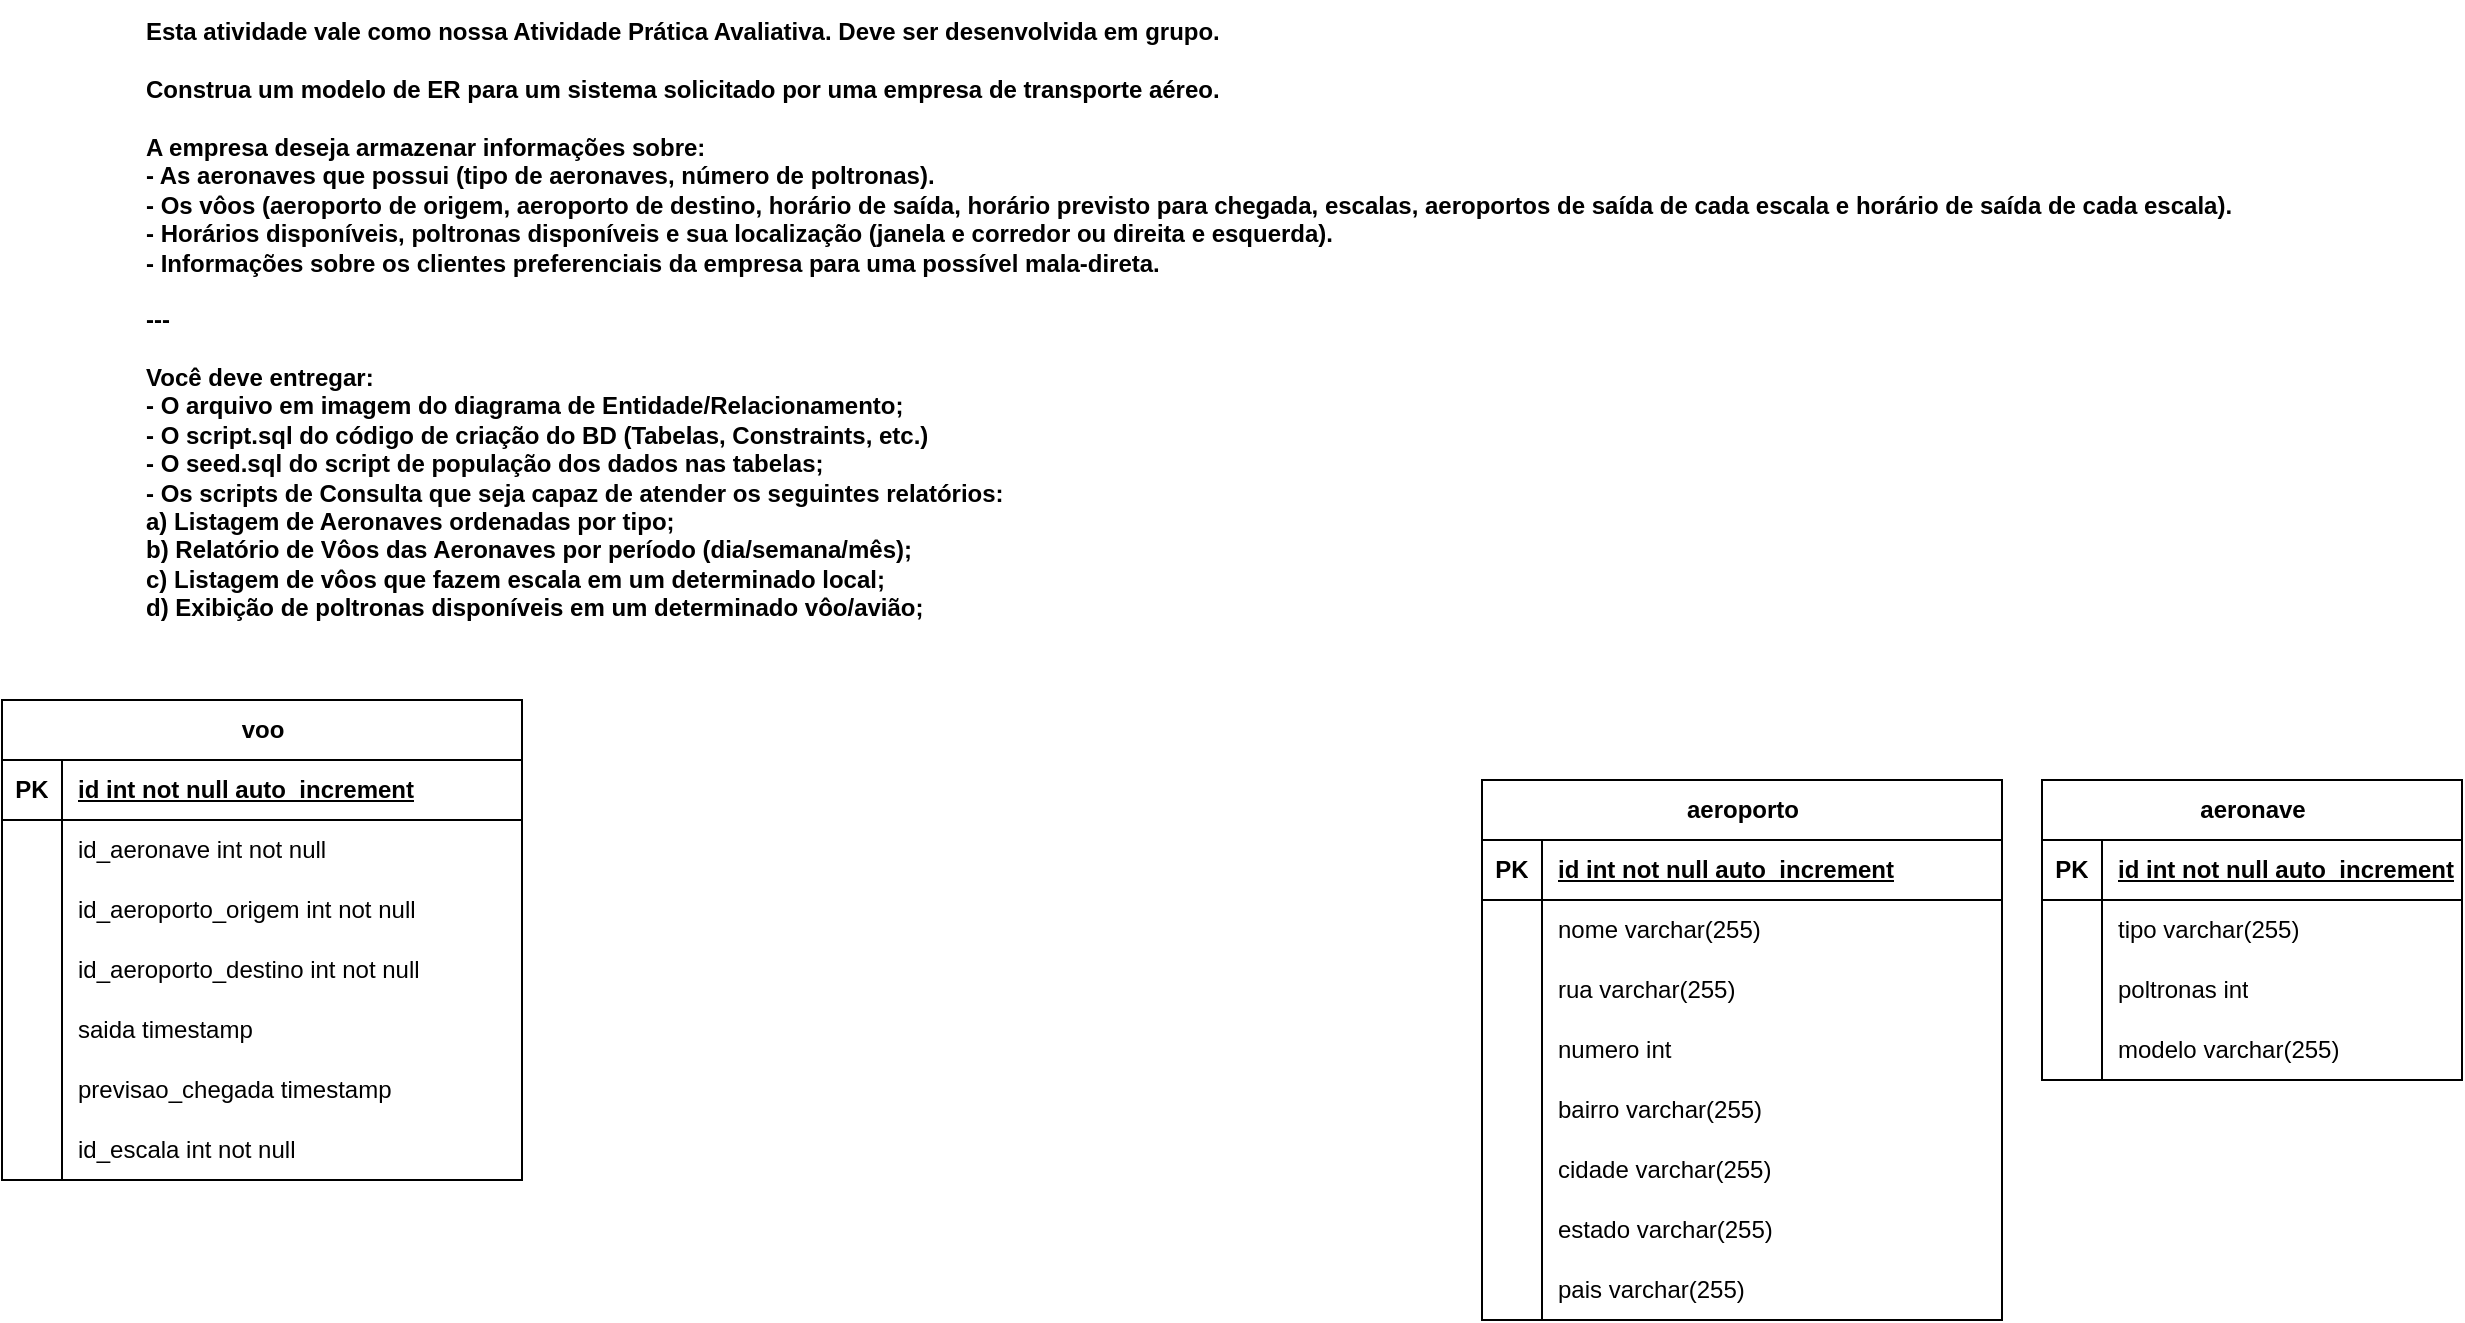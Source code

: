 <mxfile version="24.4.13" type="github">
  <diagram name="Página-1" id="V6Lc__zGz7hYVcj0mPMY">
    <mxGraphModel dx="2244" dy="435" grid="1" gridSize="10" guides="1" tooltips="1" connect="1" arrows="1" fold="1" page="1" pageScale="1" pageWidth="1169" pageHeight="827" math="0" shadow="0">
      <root>
        <mxCell id="0" />
        <mxCell id="1" parent="0" />
        <mxCell id="LLv4eSpegkeKVJ9fUBWc-1" value="&lt;div&gt;&lt;b&gt;Esta atividade vale como nossa Atividade Prática Avaliativa. Deve ser desenvolvida em grupo.&lt;/b&gt;&lt;/div&gt;&lt;div&gt;&lt;b&gt;&lt;br&gt;&lt;/b&gt;&lt;/div&gt;&lt;div&gt;&lt;b&gt;Construa um modelo de ER para um sistema solicitado por uma empresa de transporte aéreo.&lt;/b&gt;&lt;/div&gt;&lt;div&gt;&lt;b&gt;&lt;br&gt;&lt;/b&gt;&lt;/div&gt;&lt;div&gt;&lt;b&gt;A empresa deseja armazenar informações sobre:&lt;/b&gt;&lt;/div&gt;&lt;div&gt;&lt;b&gt;- As aeronaves que possui (tipo de aeronaves, número de poltronas).&lt;/b&gt;&lt;/div&gt;&lt;div&gt;&lt;b&gt;- Os vôos (aeroporto de origem, aeroporto de destino, horário de saída, horário previsto para chegada, escalas, aeroportos de saída de cada escala e horário de saída de cada escala).&lt;/b&gt;&lt;/div&gt;&lt;div&gt;&lt;b&gt;- Horários disponíveis, poltronas disponíveis e sua localização (janela e corredor ou direita e esquerda).&lt;/b&gt;&lt;/div&gt;&lt;div&gt;&lt;b&gt;- Informações sobre os clientes preferenciais da empresa para uma possível mala-direta.&lt;/b&gt;&lt;/div&gt;&lt;div&gt;&lt;b&gt;&lt;br&gt;&lt;/b&gt;&lt;/div&gt;&lt;div&gt;&lt;b&gt;---&lt;/b&gt;&lt;/div&gt;&lt;div&gt;&lt;b&gt;&lt;br&gt;&lt;/b&gt;&lt;/div&gt;&lt;div&gt;&lt;b&gt;Você deve entregar:&lt;/b&gt;&lt;/div&gt;&lt;div&gt;&lt;b&gt;- O arquivo em imagem do diagrama de Entidade/Relacionamento;&lt;/b&gt;&lt;/div&gt;&lt;div&gt;&lt;b&gt;- O script.sql do código de criação do BD (Tabelas, Constraints, etc.)&lt;/b&gt;&lt;/div&gt;&lt;div&gt;&lt;b&gt;- O seed.sql do script de população dos dados nas tabelas;&lt;/b&gt;&lt;/div&gt;&lt;div&gt;&lt;b&gt;- Os scripts de Consulta que seja capaz de atender os seguintes relatórios:&lt;/b&gt;&lt;/div&gt;&lt;div&gt;&lt;b&gt;a) Listagem de Aeronaves ordenadas por tipo;&lt;/b&gt;&lt;/div&gt;&lt;div&gt;&lt;b&gt;b) Relatório de Vôos das Aeronaves por período (dia/semana/mês);&lt;/b&gt;&lt;/div&gt;&lt;div&gt;&lt;b&gt;c) Listagem de vôos que fazem escala em um determinado local;&lt;/b&gt;&lt;/div&gt;&lt;div&gt;&lt;b&gt;d) Exibição de poltronas disponíveis em um determinado vôo/avião;&lt;/b&gt;&lt;/div&gt;" style="text;html=1;align=left;verticalAlign=middle;resizable=0;points=[];autosize=1;strokeColor=none;fillColor=#FFFFFF;" vertex="1" parent="1">
          <mxGeometry x="-380" width="1070" height="320" as="geometry" />
        </mxCell>
        <mxCell id="LLv4eSpegkeKVJ9fUBWc-3" value="aeronave" style="shape=table;startSize=30;container=1;collapsible=1;childLayout=tableLayout;fixedRows=1;rowLines=0;fontStyle=1;align=center;resizeLast=1;html=1;" vertex="1" parent="1">
          <mxGeometry x="570" y="390" width="210" height="150" as="geometry" />
        </mxCell>
        <mxCell id="LLv4eSpegkeKVJ9fUBWc-4" value="" style="shape=tableRow;horizontal=0;startSize=0;swimlaneHead=0;swimlaneBody=0;fillColor=none;collapsible=0;dropTarget=0;points=[[0,0.5],[1,0.5]];portConstraint=eastwest;top=0;left=0;right=0;bottom=1;" vertex="1" parent="LLv4eSpegkeKVJ9fUBWc-3">
          <mxGeometry y="30" width="210" height="30" as="geometry" />
        </mxCell>
        <mxCell id="LLv4eSpegkeKVJ9fUBWc-5" value="PK" style="shape=partialRectangle;connectable=0;fillColor=none;top=0;left=0;bottom=0;right=0;fontStyle=1;overflow=hidden;whiteSpace=wrap;html=1;" vertex="1" parent="LLv4eSpegkeKVJ9fUBWc-4">
          <mxGeometry width="30" height="30" as="geometry">
            <mxRectangle width="30" height="30" as="alternateBounds" />
          </mxGeometry>
        </mxCell>
        <mxCell id="LLv4eSpegkeKVJ9fUBWc-6" value="id int not null auto_increment" style="shape=partialRectangle;connectable=0;fillColor=none;top=0;left=0;bottom=0;right=0;align=left;spacingLeft=6;fontStyle=5;overflow=hidden;whiteSpace=wrap;html=1;" vertex="1" parent="LLv4eSpegkeKVJ9fUBWc-4">
          <mxGeometry x="30" width="180" height="30" as="geometry">
            <mxRectangle width="180" height="30" as="alternateBounds" />
          </mxGeometry>
        </mxCell>
        <mxCell id="LLv4eSpegkeKVJ9fUBWc-7" value="" style="shape=tableRow;horizontal=0;startSize=0;swimlaneHead=0;swimlaneBody=0;fillColor=none;collapsible=0;dropTarget=0;points=[[0,0.5],[1,0.5]];portConstraint=eastwest;top=0;left=0;right=0;bottom=0;" vertex="1" parent="LLv4eSpegkeKVJ9fUBWc-3">
          <mxGeometry y="60" width="210" height="30" as="geometry" />
        </mxCell>
        <mxCell id="LLv4eSpegkeKVJ9fUBWc-8" value="" style="shape=partialRectangle;connectable=0;fillColor=none;top=0;left=0;bottom=0;right=0;editable=1;overflow=hidden;whiteSpace=wrap;html=1;" vertex="1" parent="LLv4eSpegkeKVJ9fUBWc-7">
          <mxGeometry width="30" height="30" as="geometry">
            <mxRectangle width="30" height="30" as="alternateBounds" />
          </mxGeometry>
        </mxCell>
        <mxCell id="LLv4eSpegkeKVJ9fUBWc-9" value="tipo varchar(255)" style="shape=partialRectangle;connectable=0;fillColor=none;top=0;left=0;bottom=0;right=0;align=left;spacingLeft=6;overflow=hidden;whiteSpace=wrap;html=1;" vertex="1" parent="LLv4eSpegkeKVJ9fUBWc-7">
          <mxGeometry x="30" width="180" height="30" as="geometry">
            <mxRectangle width="180" height="30" as="alternateBounds" />
          </mxGeometry>
        </mxCell>
        <mxCell id="LLv4eSpegkeKVJ9fUBWc-10" value="" style="shape=tableRow;horizontal=0;startSize=0;swimlaneHead=0;swimlaneBody=0;fillColor=none;collapsible=0;dropTarget=0;points=[[0,0.5],[1,0.5]];portConstraint=eastwest;top=0;left=0;right=0;bottom=0;" vertex="1" parent="LLv4eSpegkeKVJ9fUBWc-3">
          <mxGeometry y="90" width="210" height="30" as="geometry" />
        </mxCell>
        <mxCell id="LLv4eSpegkeKVJ9fUBWc-11" value="" style="shape=partialRectangle;connectable=0;fillColor=none;top=0;left=0;bottom=0;right=0;editable=1;overflow=hidden;whiteSpace=wrap;html=1;" vertex="1" parent="LLv4eSpegkeKVJ9fUBWc-10">
          <mxGeometry width="30" height="30" as="geometry">
            <mxRectangle width="30" height="30" as="alternateBounds" />
          </mxGeometry>
        </mxCell>
        <mxCell id="LLv4eSpegkeKVJ9fUBWc-12" value="poltronas int" style="shape=partialRectangle;connectable=0;fillColor=none;top=0;left=0;bottom=0;right=0;align=left;spacingLeft=6;overflow=hidden;whiteSpace=wrap;html=1;" vertex="1" parent="LLv4eSpegkeKVJ9fUBWc-10">
          <mxGeometry x="30" width="180" height="30" as="geometry">
            <mxRectangle width="180" height="30" as="alternateBounds" />
          </mxGeometry>
        </mxCell>
        <mxCell id="LLv4eSpegkeKVJ9fUBWc-13" value="" style="shape=tableRow;horizontal=0;startSize=0;swimlaneHead=0;swimlaneBody=0;fillColor=none;collapsible=0;dropTarget=0;points=[[0,0.5],[1,0.5]];portConstraint=eastwest;top=0;left=0;right=0;bottom=0;" vertex="1" parent="LLv4eSpegkeKVJ9fUBWc-3">
          <mxGeometry y="120" width="210" height="30" as="geometry" />
        </mxCell>
        <mxCell id="LLv4eSpegkeKVJ9fUBWc-14" value="" style="shape=partialRectangle;connectable=0;fillColor=none;top=0;left=0;bottom=0;right=0;editable=1;overflow=hidden;whiteSpace=wrap;html=1;" vertex="1" parent="LLv4eSpegkeKVJ9fUBWc-13">
          <mxGeometry width="30" height="30" as="geometry">
            <mxRectangle width="30" height="30" as="alternateBounds" />
          </mxGeometry>
        </mxCell>
        <mxCell id="LLv4eSpegkeKVJ9fUBWc-15" value="modelo varchar(255)" style="shape=partialRectangle;connectable=0;fillColor=none;top=0;left=0;bottom=0;right=0;align=left;spacingLeft=6;overflow=hidden;whiteSpace=wrap;html=1;" vertex="1" parent="LLv4eSpegkeKVJ9fUBWc-13">
          <mxGeometry x="30" width="180" height="30" as="geometry">
            <mxRectangle width="180" height="30" as="alternateBounds" />
          </mxGeometry>
        </mxCell>
        <mxCell id="LLv4eSpegkeKVJ9fUBWc-16" value="aeroporto" style="shape=table;startSize=30;container=1;collapsible=1;childLayout=tableLayout;fixedRows=1;rowLines=0;fontStyle=1;align=center;resizeLast=1;html=1;" vertex="1" parent="1">
          <mxGeometry x="290" y="390" width="260" height="270" as="geometry" />
        </mxCell>
        <mxCell id="LLv4eSpegkeKVJ9fUBWc-17" value="" style="shape=tableRow;horizontal=0;startSize=0;swimlaneHead=0;swimlaneBody=0;fillColor=none;collapsible=0;dropTarget=0;points=[[0,0.5],[1,0.5]];portConstraint=eastwest;top=0;left=0;right=0;bottom=1;" vertex="1" parent="LLv4eSpegkeKVJ9fUBWc-16">
          <mxGeometry y="30" width="260" height="30" as="geometry" />
        </mxCell>
        <mxCell id="LLv4eSpegkeKVJ9fUBWc-18" value="PK" style="shape=partialRectangle;connectable=0;fillColor=none;top=0;left=0;bottom=0;right=0;fontStyle=1;overflow=hidden;whiteSpace=wrap;html=1;" vertex="1" parent="LLv4eSpegkeKVJ9fUBWc-17">
          <mxGeometry width="30" height="30" as="geometry">
            <mxRectangle width="30" height="30" as="alternateBounds" />
          </mxGeometry>
        </mxCell>
        <mxCell id="LLv4eSpegkeKVJ9fUBWc-19" value="id int not null auto_increment" style="shape=partialRectangle;connectable=0;fillColor=none;top=0;left=0;bottom=0;right=0;align=left;spacingLeft=6;fontStyle=5;overflow=hidden;whiteSpace=wrap;html=1;" vertex="1" parent="LLv4eSpegkeKVJ9fUBWc-17">
          <mxGeometry x="30" width="230" height="30" as="geometry">
            <mxRectangle width="230" height="30" as="alternateBounds" />
          </mxGeometry>
        </mxCell>
        <mxCell id="LLv4eSpegkeKVJ9fUBWc-20" value="" style="shape=tableRow;horizontal=0;startSize=0;swimlaneHead=0;swimlaneBody=0;fillColor=none;collapsible=0;dropTarget=0;points=[[0,0.5],[1,0.5]];portConstraint=eastwest;top=0;left=0;right=0;bottom=0;" vertex="1" parent="LLv4eSpegkeKVJ9fUBWc-16">
          <mxGeometry y="60" width="260" height="30" as="geometry" />
        </mxCell>
        <mxCell id="LLv4eSpegkeKVJ9fUBWc-21" value="" style="shape=partialRectangle;connectable=0;fillColor=none;top=0;left=0;bottom=0;right=0;editable=1;overflow=hidden;whiteSpace=wrap;html=1;" vertex="1" parent="LLv4eSpegkeKVJ9fUBWc-20">
          <mxGeometry width="30" height="30" as="geometry">
            <mxRectangle width="30" height="30" as="alternateBounds" />
          </mxGeometry>
        </mxCell>
        <mxCell id="LLv4eSpegkeKVJ9fUBWc-22" value="nome varchar(255)" style="shape=partialRectangle;connectable=0;fillColor=none;top=0;left=0;bottom=0;right=0;align=left;spacingLeft=6;overflow=hidden;whiteSpace=wrap;html=1;" vertex="1" parent="LLv4eSpegkeKVJ9fUBWc-20">
          <mxGeometry x="30" width="230" height="30" as="geometry">
            <mxRectangle width="230" height="30" as="alternateBounds" />
          </mxGeometry>
        </mxCell>
        <mxCell id="LLv4eSpegkeKVJ9fUBWc-23" value="" style="shape=tableRow;horizontal=0;startSize=0;swimlaneHead=0;swimlaneBody=0;fillColor=none;collapsible=0;dropTarget=0;points=[[0,0.5],[1,0.5]];portConstraint=eastwest;top=0;left=0;right=0;bottom=0;" vertex="1" parent="LLv4eSpegkeKVJ9fUBWc-16">
          <mxGeometry y="90" width="260" height="30" as="geometry" />
        </mxCell>
        <mxCell id="LLv4eSpegkeKVJ9fUBWc-24" value="" style="shape=partialRectangle;connectable=0;fillColor=none;top=0;left=0;bottom=0;right=0;editable=1;overflow=hidden;whiteSpace=wrap;html=1;" vertex="1" parent="LLv4eSpegkeKVJ9fUBWc-23">
          <mxGeometry width="30" height="30" as="geometry">
            <mxRectangle width="30" height="30" as="alternateBounds" />
          </mxGeometry>
        </mxCell>
        <mxCell id="LLv4eSpegkeKVJ9fUBWc-25" value="rua varchar(255)" style="shape=partialRectangle;connectable=0;fillColor=none;top=0;left=0;bottom=0;right=0;align=left;spacingLeft=6;overflow=hidden;whiteSpace=wrap;html=1;" vertex="1" parent="LLv4eSpegkeKVJ9fUBWc-23">
          <mxGeometry x="30" width="230" height="30" as="geometry">
            <mxRectangle width="230" height="30" as="alternateBounds" />
          </mxGeometry>
        </mxCell>
        <mxCell id="LLv4eSpegkeKVJ9fUBWc-26" value="" style="shape=tableRow;horizontal=0;startSize=0;swimlaneHead=0;swimlaneBody=0;fillColor=none;collapsible=0;dropTarget=0;points=[[0,0.5],[1,0.5]];portConstraint=eastwest;top=0;left=0;right=0;bottom=0;" vertex="1" parent="LLv4eSpegkeKVJ9fUBWc-16">
          <mxGeometry y="120" width="260" height="30" as="geometry" />
        </mxCell>
        <mxCell id="LLv4eSpegkeKVJ9fUBWc-27" value="" style="shape=partialRectangle;connectable=0;fillColor=none;top=0;left=0;bottom=0;right=0;editable=1;overflow=hidden;whiteSpace=wrap;html=1;" vertex="1" parent="LLv4eSpegkeKVJ9fUBWc-26">
          <mxGeometry width="30" height="30" as="geometry">
            <mxRectangle width="30" height="30" as="alternateBounds" />
          </mxGeometry>
        </mxCell>
        <mxCell id="LLv4eSpegkeKVJ9fUBWc-28" value="numero int" style="shape=partialRectangle;connectable=0;fillColor=none;top=0;left=0;bottom=0;right=0;align=left;spacingLeft=6;overflow=hidden;whiteSpace=wrap;html=1;" vertex="1" parent="LLv4eSpegkeKVJ9fUBWc-26">
          <mxGeometry x="30" width="230" height="30" as="geometry">
            <mxRectangle width="230" height="30" as="alternateBounds" />
          </mxGeometry>
        </mxCell>
        <mxCell id="LLv4eSpegkeKVJ9fUBWc-29" value="" style="shape=tableRow;horizontal=0;startSize=0;swimlaneHead=0;swimlaneBody=0;fillColor=none;collapsible=0;dropTarget=0;points=[[0,0.5],[1,0.5]];portConstraint=eastwest;top=0;left=0;right=0;bottom=0;" vertex="1" parent="LLv4eSpegkeKVJ9fUBWc-16">
          <mxGeometry y="150" width="260" height="30" as="geometry" />
        </mxCell>
        <mxCell id="LLv4eSpegkeKVJ9fUBWc-30" value="" style="shape=partialRectangle;connectable=0;fillColor=none;top=0;left=0;bottom=0;right=0;editable=1;overflow=hidden;whiteSpace=wrap;html=1;" vertex="1" parent="LLv4eSpegkeKVJ9fUBWc-29">
          <mxGeometry width="30" height="30" as="geometry">
            <mxRectangle width="30" height="30" as="alternateBounds" />
          </mxGeometry>
        </mxCell>
        <mxCell id="LLv4eSpegkeKVJ9fUBWc-31" value="bairro varchar(255)" style="shape=partialRectangle;connectable=0;fillColor=none;top=0;left=0;bottom=0;right=0;align=left;spacingLeft=6;overflow=hidden;whiteSpace=wrap;html=1;" vertex="1" parent="LLv4eSpegkeKVJ9fUBWc-29">
          <mxGeometry x="30" width="230" height="30" as="geometry">
            <mxRectangle width="230" height="30" as="alternateBounds" />
          </mxGeometry>
        </mxCell>
        <mxCell id="LLv4eSpegkeKVJ9fUBWc-32" value="" style="shape=tableRow;horizontal=0;startSize=0;swimlaneHead=0;swimlaneBody=0;fillColor=none;collapsible=0;dropTarget=0;points=[[0,0.5],[1,0.5]];portConstraint=eastwest;top=0;left=0;right=0;bottom=0;" vertex="1" parent="LLv4eSpegkeKVJ9fUBWc-16">
          <mxGeometry y="180" width="260" height="30" as="geometry" />
        </mxCell>
        <mxCell id="LLv4eSpegkeKVJ9fUBWc-33" value="" style="shape=partialRectangle;connectable=0;fillColor=none;top=0;left=0;bottom=0;right=0;editable=1;overflow=hidden;whiteSpace=wrap;html=1;" vertex="1" parent="LLv4eSpegkeKVJ9fUBWc-32">
          <mxGeometry width="30" height="30" as="geometry">
            <mxRectangle width="30" height="30" as="alternateBounds" />
          </mxGeometry>
        </mxCell>
        <mxCell id="LLv4eSpegkeKVJ9fUBWc-34" value="cidade varchar(255)" style="shape=partialRectangle;connectable=0;fillColor=none;top=0;left=0;bottom=0;right=0;align=left;spacingLeft=6;overflow=hidden;whiteSpace=wrap;html=1;" vertex="1" parent="LLv4eSpegkeKVJ9fUBWc-32">
          <mxGeometry x="30" width="230" height="30" as="geometry">
            <mxRectangle width="230" height="30" as="alternateBounds" />
          </mxGeometry>
        </mxCell>
        <mxCell id="LLv4eSpegkeKVJ9fUBWc-35" value="" style="shape=tableRow;horizontal=0;startSize=0;swimlaneHead=0;swimlaneBody=0;fillColor=none;collapsible=0;dropTarget=0;points=[[0,0.5],[1,0.5]];portConstraint=eastwest;top=0;left=0;right=0;bottom=0;" vertex="1" parent="LLv4eSpegkeKVJ9fUBWc-16">
          <mxGeometry y="210" width="260" height="30" as="geometry" />
        </mxCell>
        <mxCell id="LLv4eSpegkeKVJ9fUBWc-36" value="" style="shape=partialRectangle;connectable=0;fillColor=none;top=0;left=0;bottom=0;right=0;editable=1;overflow=hidden;whiteSpace=wrap;html=1;" vertex="1" parent="LLv4eSpegkeKVJ9fUBWc-35">
          <mxGeometry width="30" height="30" as="geometry">
            <mxRectangle width="30" height="30" as="alternateBounds" />
          </mxGeometry>
        </mxCell>
        <mxCell id="LLv4eSpegkeKVJ9fUBWc-37" value="estado varchar(255)" style="shape=partialRectangle;connectable=0;fillColor=none;top=0;left=0;bottom=0;right=0;align=left;spacingLeft=6;overflow=hidden;whiteSpace=wrap;html=1;" vertex="1" parent="LLv4eSpegkeKVJ9fUBWc-35">
          <mxGeometry x="30" width="230" height="30" as="geometry">
            <mxRectangle width="230" height="30" as="alternateBounds" />
          </mxGeometry>
        </mxCell>
        <mxCell id="LLv4eSpegkeKVJ9fUBWc-38" value="" style="shape=tableRow;horizontal=0;startSize=0;swimlaneHead=0;swimlaneBody=0;fillColor=none;collapsible=0;dropTarget=0;points=[[0,0.5],[1,0.5]];portConstraint=eastwest;top=0;left=0;right=0;bottom=0;" vertex="1" parent="LLv4eSpegkeKVJ9fUBWc-16">
          <mxGeometry y="240" width="260" height="30" as="geometry" />
        </mxCell>
        <mxCell id="LLv4eSpegkeKVJ9fUBWc-39" value="" style="shape=partialRectangle;connectable=0;fillColor=none;top=0;left=0;bottom=0;right=0;editable=1;overflow=hidden;whiteSpace=wrap;html=1;" vertex="1" parent="LLv4eSpegkeKVJ9fUBWc-38">
          <mxGeometry width="30" height="30" as="geometry">
            <mxRectangle width="30" height="30" as="alternateBounds" />
          </mxGeometry>
        </mxCell>
        <mxCell id="LLv4eSpegkeKVJ9fUBWc-40" value="pais varchar(255)" style="shape=partialRectangle;connectable=0;fillColor=none;top=0;left=0;bottom=0;right=0;align=left;spacingLeft=6;overflow=hidden;whiteSpace=wrap;html=1;" vertex="1" parent="LLv4eSpegkeKVJ9fUBWc-38">
          <mxGeometry x="30" width="230" height="30" as="geometry">
            <mxRectangle width="230" height="30" as="alternateBounds" />
          </mxGeometry>
        </mxCell>
        <mxCell id="LLv4eSpegkeKVJ9fUBWc-47" value="voo" style="shape=table;startSize=30;container=1;collapsible=1;childLayout=tableLayout;fixedRows=1;rowLines=0;fontStyle=1;align=center;resizeLast=1;html=1;" vertex="1" parent="1">
          <mxGeometry x="-450" y="350" width="260" height="240" as="geometry" />
        </mxCell>
        <mxCell id="LLv4eSpegkeKVJ9fUBWc-48" value="" style="shape=tableRow;horizontal=0;startSize=0;swimlaneHead=0;swimlaneBody=0;fillColor=none;collapsible=0;dropTarget=0;points=[[0,0.5],[1,0.5]];portConstraint=eastwest;top=0;left=0;right=0;bottom=1;" vertex="1" parent="LLv4eSpegkeKVJ9fUBWc-47">
          <mxGeometry y="30" width="260" height="30" as="geometry" />
        </mxCell>
        <mxCell id="LLv4eSpegkeKVJ9fUBWc-49" value="PK" style="shape=partialRectangle;connectable=0;fillColor=none;top=0;left=0;bottom=0;right=0;fontStyle=1;overflow=hidden;whiteSpace=wrap;html=1;" vertex="1" parent="LLv4eSpegkeKVJ9fUBWc-48">
          <mxGeometry width="30" height="30" as="geometry">
            <mxRectangle width="30" height="30" as="alternateBounds" />
          </mxGeometry>
        </mxCell>
        <mxCell id="LLv4eSpegkeKVJ9fUBWc-50" value="id int not null auto_increment" style="shape=partialRectangle;connectable=0;fillColor=none;top=0;left=0;bottom=0;right=0;align=left;spacingLeft=6;fontStyle=5;overflow=hidden;whiteSpace=wrap;html=1;" vertex="1" parent="LLv4eSpegkeKVJ9fUBWc-48">
          <mxGeometry x="30" width="230" height="30" as="geometry">
            <mxRectangle width="230" height="30" as="alternateBounds" />
          </mxGeometry>
        </mxCell>
        <mxCell id="LLv4eSpegkeKVJ9fUBWc-51" value="" style="shape=tableRow;horizontal=0;startSize=0;swimlaneHead=0;swimlaneBody=0;fillColor=none;collapsible=0;dropTarget=0;points=[[0,0.5],[1,0.5]];portConstraint=eastwest;top=0;left=0;right=0;bottom=0;" vertex="1" parent="LLv4eSpegkeKVJ9fUBWc-47">
          <mxGeometry y="60" width="260" height="30" as="geometry" />
        </mxCell>
        <mxCell id="LLv4eSpegkeKVJ9fUBWc-52" value="" style="shape=partialRectangle;connectable=0;fillColor=none;top=0;left=0;bottom=0;right=0;editable=1;overflow=hidden;whiteSpace=wrap;html=1;" vertex="1" parent="LLv4eSpegkeKVJ9fUBWc-51">
          <mxGeometry width="30" height="30" as="geometry">
            <mxRectangle width="30" height="30" as="alternateBounds" />
          </mxGeometry>
        </mxCell>
        <mxCell id="LLv4eSpegkeKVJ9fUBWc-53" value="id_aeronave int not null" style="shape=partialRectangle;connectable=0;fillColor=none;top=0;left=0;bottom=0;right=0;align=left;spacingLeft=6;overflow=hidden;whiteSpace=wrap;html=1;" vertex="1" parent="LLv4eSpegkeKVJ9fUBWc-51">
          <mxGeometry x="30" width="230" height="30" as="geometry">
            <mxRectangle width="230" height="30" as="alternateBounds" />
          </mxGeometry>
        </mxCell>
        <mxCell id="LLv4eSpegkeKVJ9fUBWc-54" value="" style="shape=tableRow;horizontal=0;startSize=0;swimlaneHead=0;swimlaneBody=0;fillColor=none;collapsible=0;dropTarget=0;points=[[0,0.5],[1,0.5]];portConstraint=eastwest;top=0;left=0;right=0;bottom=0;" vertex="1" parent="LLv4eSpegkeKVJ9fUBWc-47">
          <mxGeometry y="90" width="260" height="30" as="geometry" />
        </mxCell>
        <mxCell id="LLv4eSpegkeKVJ9fUBWc-55" value="" style="shape=partialRectangle;connectable=0;fillColor=none;top=0;left=0;bottom=0;right=0;editable=1;overflow=hidden;whiteSpace=wrap;html=1;" vertex="1" parent="LLv4eSpegkeKVJ9fUBWc-54">
          <mxGeometry width="30" height="30" as="geometry">
            <mxRectangle width="30" height="30" as="alternateBounds" />
          </mxGeometry>
        </mxCell>
        <mxCell id="LLv4eSpegkeKVJ9fUBWc-56" value="id_aeroporto_origem int not null" style="shape=partialRectangle;connectable=0;fillColor=none;top=0;left=0;bottom=0;right=0;align=left;spacingLeft=6;overflow=hidden;whiteSpace=wrap;html=1;" vertex="1" parent="LLv4eSpegkeKVJ9fUBWc-54">
          <mxGeometry x="30" width="230" height="30" as="geometry">
            <mxRectangle width="230" height="30" as="alternateBounds" />
          </mxGeometry>
        </mxCell>
        <mxCell id="LLv4eSpegkeKVJ9fUBWc-57" value="" style="shape=tableRow;horizontal=0;startSize=0;swimlaneHead=0;swimlaneBody=0;fillColor=none;collapsible=0;dropTarget=0;points=[[0,0.5],[1,0.5]];portConstraint=eastwest;top=0;left=0;right=0;bottom=0;" vertex="1" parent="LLv4eSpegkeKVJ9fUBWc-47">
          <mxGeometry y="120" width="260" height="30" as="geometry" />
        </mxCell>
        <mxCell id="LLv4eSpegkeKVJ9fUBWc-58" value="" style="shape=partialRectangle;connectable=0;fillColor=none;top=0;left=0;bottom=0;right=0;editable=1;overflow=hidden;whiteSpace=wrap;html=1;" vertex="1" parent="LLv4eSpegkeKVJ9fUBWc-57">
          <mxGeometry width="30" height="30" as="geometry">
            <mxRectangle width="30" height="30" as="alternateBounds" />
          </mxGeometry>
        </mxCell>
        <mxCell id="LLv4eSpegkeKVJ9fUBWc-59" value="id_aeroporto_destino int not null" style="shape=partialRectangle;connectable=0;fillColor=none;top=0;left=0;bottom=0;right=0;align=left;spacingLeft=6;overflow=hidden;whiteSpace=wrap;html=1;" vertex="1" parent="LLv4eSpegkeKVJ9fUBWc-57">
          <mxGeometry x="30" width="230" height="30" as="geometry">
            <mxRectangle width="230" height="30" as="alternateBounds" />
          </mxGeometry>
        </mxCell>
        <mxCell id="LLv4eSpegkeKVJ9fUBWc-60" value="" style="shape=tableRow;horizontal=0;startSize=0;swimlaneHead=0;swimlaneBody=0;fillColor=none;collapsible=0;dropTarget=0;points=[[0,0.5],[1,0.5]];portConstraint=eastwest;top=0;left=0;right=0;bottom=0;" vertex="1" parent="LLv4eSpegkeKVJ9fUBWc-47">
          <mxGeometry y="150" width="260" height="30" as="geometry" />
        </mxCell>
        <mxCell id="LLv4eSpegkeKVJ9fUBWc-61" value="" style="shape=partialRectangle;connectable=0;fillColor=none;top=0;left=0;bottom=0;right=0;editable=1;overflow=hidden;whiteSpace=wrap;html=1;" vertex="1" parent="LLv4eSpegkeKVJ9fUBWc-60">
          <mxGeometry width="30" height="30" as="geometry">
            <mxRectangle width="30" height="30" as="alternateBounds" />
          </mxGeometry>
        </mxCell>
        <mxCell id="LLv4eSpegkeKVJ9fUBWc-62" value="saida timestamp" style="shape=partialRectangle;connectable=0;fillColor=none;top=0;left=0;bottom=0;right=0;align=left;spacingLeft=6;overflow=hidden;whiteSpace=wrap;html=1;" vertex="1" parent="LLv4eSpegkeKVJ9fUBWc-60">
          <mxGeometry x="30" width="230" height="30" as="geometry">
            <mxRectangle width="230" height="30" as="alternateBounds" />
          </mxGeometry>
        </mxCell>
        <mxCell id="LLv4eSpegkeKVJ9fUBWc-63" value="" style="shape=tableRow;horizontal=0;startSize=0;swimlaneHead=0;swimlaneBody=0;fillColor=none;collapsible=0;dropTarget=0;points=[[0,0.5],[1,0.5]];portConstraint=eastwest;top=0;left=0;right=0;bottom=0;" vertex="1" parent="LLv4eSpegkeKVJ9fUBWc-47">
          <mxGeometry y="180" width="260" height="30" as="geometry" />
        </mxCell>
        <mxCell id="LLv4eSpegkeKVJ9fUBWc-64" value="" style="shape=partialRectangle;connectable=0;fillColor=none;top=0;left=0;bottom=0;right=0;editable=1;overflow=hidden;whiteSpace=wrap;html=1;" vertex="1" parent="LLv4eSpegkeKVJ9fUBWc-63">
          <mxGeometry width="30" height="30" as="geometry">
            <mxRectangle width="30" height="30" as="alternateBounds" />
          </mxGeometry>
        </mxCell>
        <mxCell id="LLv4eSpegkeKVJ9fUBWc-65" value="previsao_chegada timestamp" style="shape=partialRectangle;connectable=0;fillColor=none;top=0;left=0;bottom=0;right=0;align=left;spacingLeft=6;overflow=hidden;whiteSpace=wrap;html=1;" vertex="1" parent="LLv4eSpegkeKVJ9fUBWc-63">
          <mxGeometry x="30" width="230" height="30" as="geometry">
            <mxRectangle width="230" height="30" as="alternateBounds" />
          </mxGeometry>
        </mxCell>
        <mxCell id="LLv4eSpegkeKVJ9fUBWc-66" value="" style="shape=tableRow;horizontal=0;startSize=0;swimlaneHead=0;swimlaneBody=0;fillColor=none;collapsible=0;dropTarget=0;points=[[0,0.5],[1,0.5]];portConstraint=eastwest;top=0;left=0;right=0;bottom=0;" vertex="1" parent="LLv4eSpegkeKVJ9fUBWc-47">
          <mxGeometry y="210" width="260" height="30" as="geometry" />
        </mxCell>
        <mxCell id="LLv4eSpegkeKVJ9fUBWc-67" value="" style="shape=partialRectangle;connectable=0;fillColor=none;top=0;left=0;bottom=0;right=0;editable=1;overflow=hidden;whiteSpace=wrap;html=1;" vertex="1" parent="LLv4eSpegkeKVJ9fUBWc-66">
          <mxGeometry width="30" height="30" as="geometry">
            <mxRectangle width="30" height="30" as="alternateBounds" />
          </mxGeometry>
        </mxCell>
        <mxCell id="LLv4eSpegkeKVJ9fUBWc-68" value="id_escala int not null" style="shape=partialRectangle;connectable=0;fillColor=none;top=0;left=0;bottom=0;right=0;align=left;spacingLeft=6;overflow=hidden;whiteSpace=wrap;html=1;" vertex="1" parent="LLv4eSpegkeKVJ9fUBWc-66">
          <mxGeometry x="30" width="230" height="30" as="geometry">
            <mxRectangle width="230" height="30" as="alternateBounds" />
          </mxGeometry>
        </mxCell>
      </root>
    </mxGraphModel>
  </diagram>
</mxfile>

